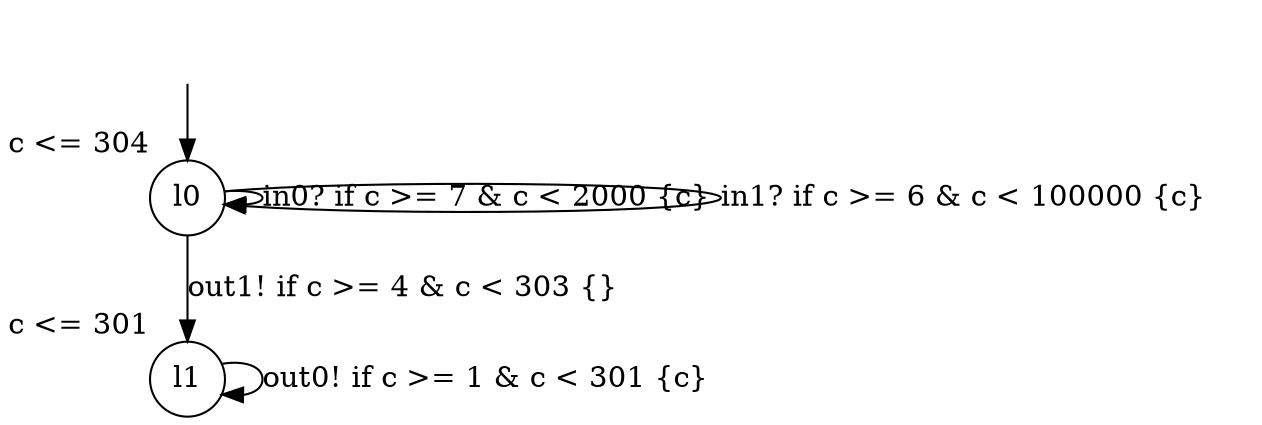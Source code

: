 digraph g {
__start0 [label="" shape="none"];
l0 [shape="circle" margin=0 label="l0", xlabel="c <= 304"];
l1 [shape="circle" margin=0 label="l1", xlabel="c <= 301"];
l0 -> l0 [label="in0? if c >= 7 & c < 2000 {c} "];
l0 -> l0 [label="in1? if c >= 6 & c < 100000 {c} "];
l0 -> l1 [label="out1! if c >= 4 & c < 303 {} "];
l1 -> l1 [label="out0! if c >= 1 & c < 301 {c} "];
__start0 -> l0;
}
